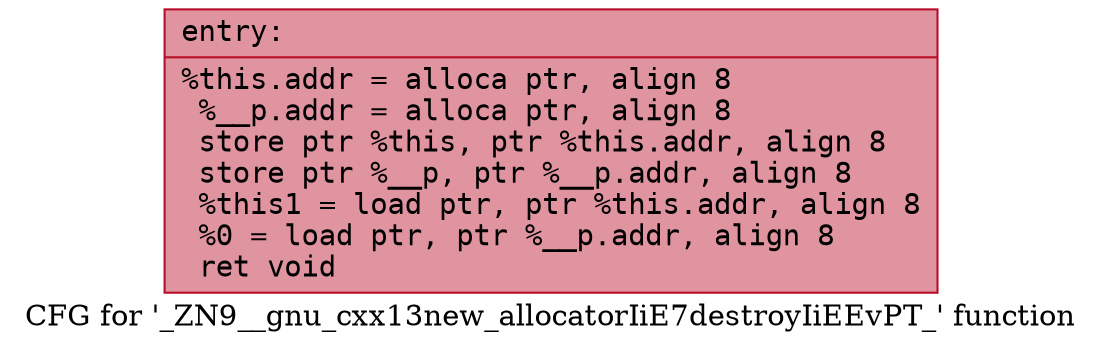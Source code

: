 digraph "CFG for '_ZN9__gnu_cxx13new_allocatorIiE7destroyIiEEvPT_' function" {
	label="CFG for '_ZN9__gnu_cxx13new_allocatorIiE7destroyIiEEvPT_' function";

	Node0x557992551490 [shape=record,color="#b70d28ff", style=filled, fillcolor="#b70d2870" fontname="Courier",label="{entry:\l|  %this.addr = alloca ptr, align 8\l  %__p.addr = alloca ptr, align 8\l  store ptr %this, ptr %this.addr, align 8\l  store ptr %__p, ptr %__p.addr, align 8\l  %this1 = load ptr, ptr %this.addr, align 8\l  %0 = load ptr, ptr %__p.addr, align 8\l  ret void\l}"];
}
